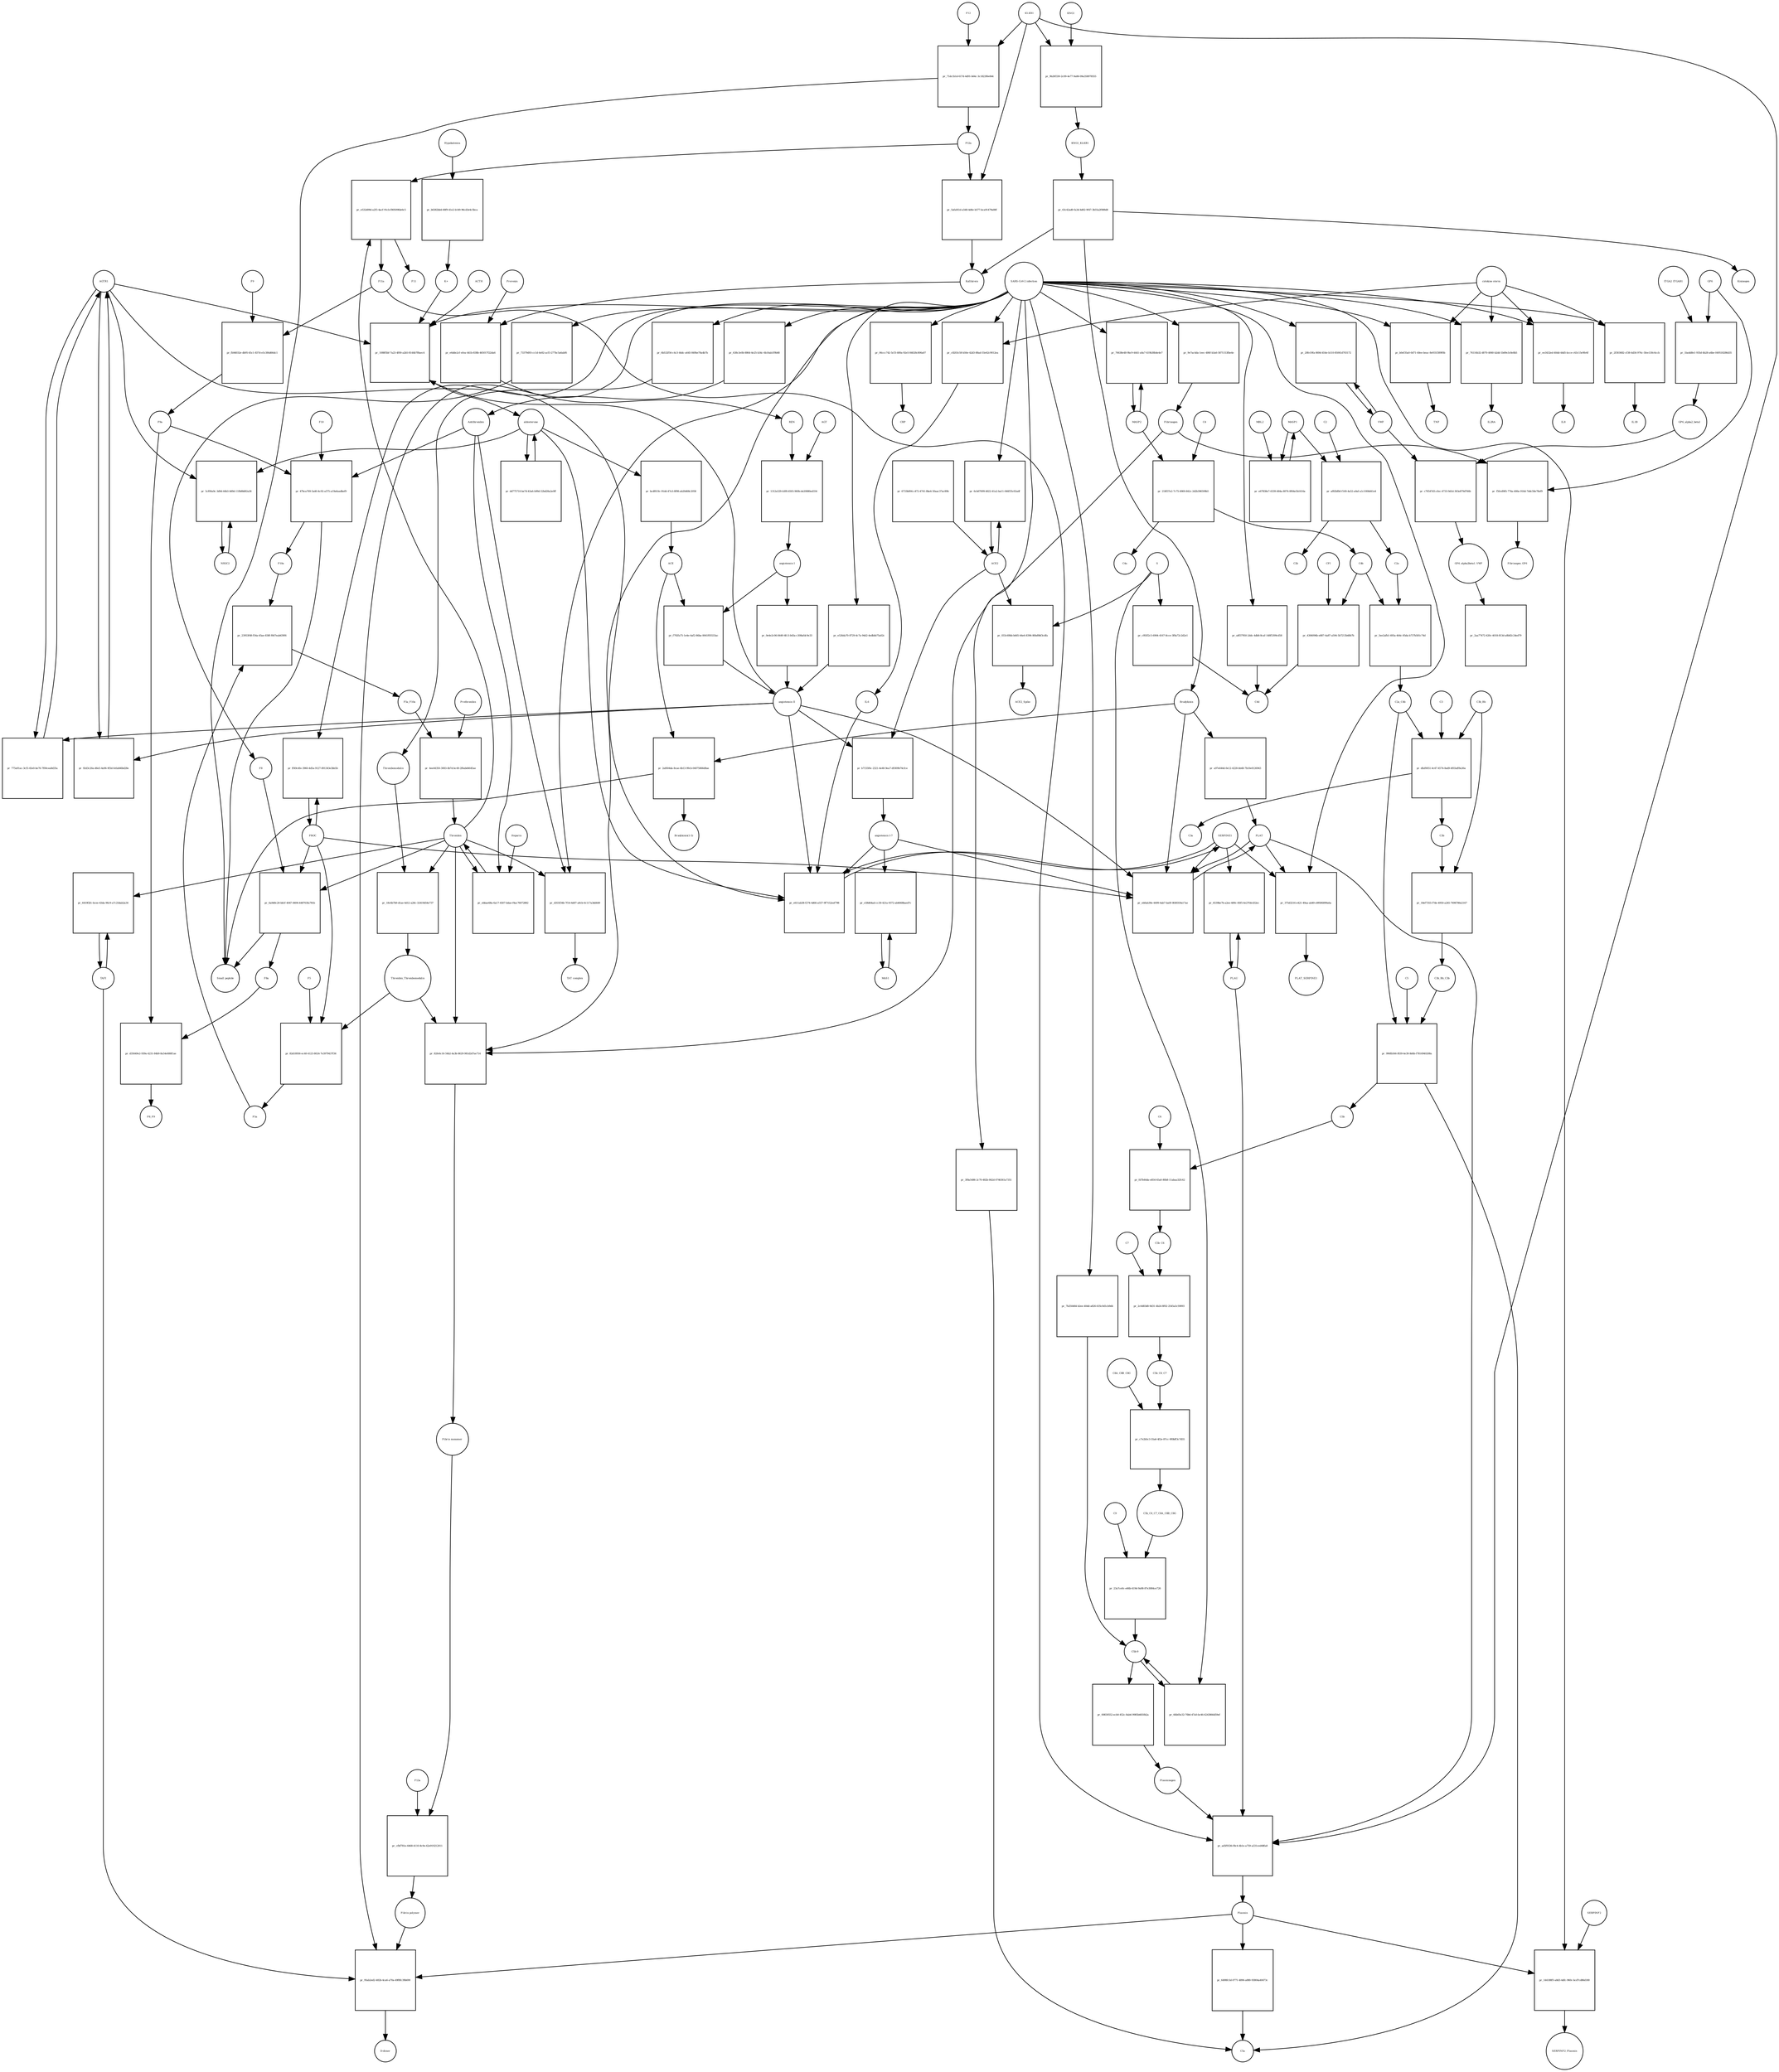 strict digraph  {
F8 [annotation="urn_miriam_hgnc_3546|urn_miriam_taxonomy_9606", bipartite=0, cls=macromolecule, fontsize=4, label=F8, shape=circle];
"pr_6a9d0c20-bb1f-4047-8494-448703fa781b" [annotation="", bipartite=1, cls=process, fontsize=4, label="pr_6a9d0c20-bb1f-4047-8494-448703fa781b", shape=square];
"Small peptide" [annotation=urn_miriam_mesh_D010446, bipartite=0, cls=macromolecule, fontsize=4, label="Small peptide", shape=circle];
F8a [annotation="urn_miriam_hgnc.symbol_F8|urn_miriam_mesh_D015944|urn_miriam_taxonomy_9606", bipartite=0, cls=macromolecule, fontsize=4, label=F8a, shape=circle];
Thrombin [annotation="urn_miriam_hgnc_3535|urn_miriam_taxonomy_9606", bipartite=0, cls=macromolecule, fontsize=4, label=Thrombin, shape=circle];
PROC [annotation="urn_miriam_hgnc_9451|urn_miriam_taxonomy_9606", bipartite=0, cls=macromolecule, fontsize=4, label=PROC, shape=circle];
AGTR1 [annotation=urn_miriam_hgnc_336, bipartite=0, cls=macromolecule, fontsize=4, label=AGTR1, shape=circle];
"pr_775a91ac-3cf3-45e0-be76-7f00cea8d35a" [annotation="", bipartite=1, cls=process, fontsize=4, label="pr_775a91ac-3cf3-45e0-be76-7f00cea8d35a", shape=square];
"angiotensin II" [annotation="urn_miriam_obo.chebi_CHEBI%3A2718|urn_miriam_taxonomy_9606", bipartite=0, cls="simple chemical", fontsize=4, label="angiotensin II", shape=circle];
NR3C2 [annotation="", bipartite=0, cls=macromolecule, fontsize=4, label=NR3C2, shape=circle];
"pr_5cf00a9c-3d9d-44b3-8d9d-11fb88d82a36" [annotation="", bipartite=1, cls=process, fontsize=4, label="pr_5cf00a9c-3d9d-44b3-8d9d-11fb88d82a36", shape=square];
aldosterone [annotation="urn_miriam_obo.chebi_CHEBI%3A27584", bipartite=0, cls="simple chemical", fontsize=4, label=aldosterone, shape=circle];
"pr_dd775710-be7d-43a6-b99d-52bd28a2e0ff" [annotation="", bipartite=1, cls=process, fontsize=4, label="pr_dd775710-be7d-43a6-b99d-52bd28a2e0ff", shape=square];
SERPINE1 [annotation="", bipartite=0, cls=macromolecule, fontsize=4, label=SERPINE1, shape=circle];
"pr_e611ab38-f274-4d66-a557-9f7152eef798" [annotation="", bipartite=1, cls=process, fontsize=4, label="pr_e611ab38-f274-4d66-a557-9f7152eef798", shape=square];
"angiotensin I-7" [annotation="urn_miriam_obo.chebi_CHEBI%3A55438|urn_miriam_taxonomy_9606", bipartite=0, cls="simple chemical", fontsize=4, label="angiotensin I-7", shape=circle];
IL6 [annotation="urn_miriam_hgnc_6018|urn_miriam_taxonomy_9606", bipartite=0, cls=macromolecule, fontsize=4, label=IL6, shape=circle];
"pr_1088f5bf-7a23-4f00-a2b5-8144b7f8aec4" [annotation="", bipartite=1, cls=process, fontsize=4, label="pr_1088f5bf-7a23-4f00-a2b5-8144b7f8aec4", shape=square];
"SARS-CoV-2 infection" [annotation="urn_miriam_taxonomy_2697049|urn_miriam_mesh_D012327", bipartite=0, cls=phenotype, fontsize=4, label="SARS-CoV-2 infection", shape=circle];
"K+" [annotation="urn_miriam_obo.chebi_CHEBI%3A29103", bipartite=0, cls="simple chemical", fontsize=4, label="K+", shape=circle];
ACTH [annotation=urn_miriam_hgnc_9201, bipartite=0, cls="simple chemical", fontsize=4, label=ACTH, shape=circle];
"pr_e526da70-8729-4c7a-94d2-4edbbb75a02c" [annotation="", bipartite=1, cls=process, fontsize=4, label="pr_e526da70-8729-4c7a-94d2-4edbbb75a02c", shape=square];
Bradykinin [annotation="urn_miriam_obo.chebi_CHEBI%3A3165|urn_miriam_taxonomy_9606", bipartite=0, cls=macromolecule, fontsize=4, label=Bradykinin, shape=circle];
"pr_2af604da-8cae-4b13-99cb-04075866d8ae" [annotation="", bipartite=1, cls=process, fontsize=4, label="pr_2af604da-8cae-4b13-99cb-04075866d8ae", shape=square];
"Bradykinin(1-5)" [annotation="urn_miriam_mesh_C079000|urn_miriam_taxonomy_9606", bipartite=0, cls=macromolecule, fontsize=4, label="Bradykinin(1-5)", shape=circle];
ACE [annotation="urn_miriam_hgnc_2707|urn_miriam_taxonomy_9606", bipartite=0, cls=macromolecule, fontsize=4, label=ACE, shape=circle];
"pr_a97e644d-0e12-4228-bb48-7b10e0126943" [annotation="", bipartite=1, cls=process, fontsize=4, label="pr_a97e644d-0e12-4228-bb48-7b10e0126943", shape=square];
PLAT [annotation="urn_miriam_hgnc_9051|urn_miriam_taxonomy_9606", bipartite=0, cls=macromolecule, fontsize=4, label=PLAT, shape=circle];
"pr_92d3c26a-d6e5-4a96-9f3d-fefab66bd28e" [annotation="", bipartite=1, cls=process, fontsize=4, label="pr_92d3c26a-d6e5-4a96-9f3d-fefab66bd28e", shape=square];
MAS1 [annotation="", bipartite=0, cls=macromolecule, fontsize=4, label=MAS1, shape=circle];
"pr_e58d64ad-cc30-421a-9372-ab4668baed7c" [annotation="", bipartite=1, cls=process, fontsize=4, label="pr_e58d64ad-cc30-421a-9372-ab4668baed7c", shape=square];
Fibrinogen [annotation="urn_miriam_pubmed_19296670|urn_miriam_obo.go_GO%3A0005577|urn_miriam_hgnc_3661|urn_miriam_hgnc_3662|urn_miriam_hgnc_3694|urn_miriam_taxonomy_9606", bipartite=0, cls=complex, fontsize=4, label=Fibrinogen, shape=circle];
"pr_f50cd985-774a-406e-916d-7ddc58e78ef9" [annotation="", bipartite=1, cls=process, fontsize=4, label="pr_f50cd985-774a-406e-916d-7ddc58e78ef9", shape=square];
GP6 [annotation="urn_miriam_hgnc_HGNC%3A14388|urn_miriam_taxonomy_9606", bipartite=0, cls=macromolecule, fontsize=4, label=GP6, shape=circle];
Fibrinogen_GP6 [annotation="urn_miriam_pubmed_19296670|urn_miriam_obo.go_GO%3A0005577|urn_miriam_hgnc_HGNC%3A14388|urn_miriam_taxonomy_9606", bipartite=0, cls=complex, fontsize=4, label=Fibrinogen_GP6, shape=circle];
GP6_alpha2_beta1 [annotation="urn_miriam_pubmed_25051961|urn_miriam_taxonomy_10090|urn_miriam_hgnc_14338|urn_miriam_hgnc_6137|urn_miriam_hgnc_6153", bipartite=0, cls=complex, fontsize=4, label=GP6_alpha2_beta1, shape=circle];
"pr_c76547d3-cfec-4733-9d1d-363e879d766b" [annotation="", bipartite=1, cls=process, fontsize=4, label="pr_c76547d3-cfec-4733-9d1d-363e879d766b", shape=square];
VWF [annotation="urn_miriam_hgnc_12726|urn_miriam_taxonomy_9606", bipartite=0, cls=macromolecule, fontsize=4, label=VWF, shape=circle];
GP6_alpha2beta1_VWF [annotation="urn_miriam_pubmed_25051961|urn_miriam_taxonomy_10090|urn_miriam_hgnc_14338|urn_miriam_hgnc_6137|urn_miriam_hgnc_6153|urn_miriam_hgnc_12726", bipartite=0, cls=complex, fontsize=4, label=GP6_alpha2beta1_VWF, shape=circle];
"pr_1ba4d8e1-935d-4b28-a6be-049518286d35" [annotation="", bipartite=1, cls=process, fontsize=4, label="pr_1ba4d8e1-935d-4b28-a6be-049518286d35", shape=square];
ITGA2_ITGAB1 [annotation="urn_miriam_intact_EBI-16428357|urn_miriam_hgnc_6137|urn_miriam_hgnc_6153|urn_miriam_taxonomy_9606", bipartite=0, cls=complex, fontsize=4, label=ITGA2_ITGAB1, shape=circle];
"pr_2aa77472-420c-4018-813d-a8b82c24ed79" [annotation="", bipartite=1, cls="omitted process", fontsize=4, label="pr_2aa77472-420c-4018-813d-a8b82c24ed79", shape=square];
"Fibrin polymer" [annotation="urn_miriam_mesh_C465961|urn_miriam_taxonomy_9606", bipartite=0, cls=macromolecule, fontsize=4, label="Fibrin polymer", shape=circle];
"pr_95ab2ed2-482b-4ca6-a70a-49f8fc39b690" [annotation="", bipartite=1, cls=process, fontsize=4, label="pr_95ab2ed2-482b-4ca6-a70a-49f8fc39b690", shape=square];
"D-dimer" [annotation="urn_miriam_pubmed_19008457|urn_miriam_mesh_C036309|urn_miriam_taxonomy_9606", bipartite=0, cls=macromolecule, fontsize=4, label="D-dimer", shape=circle];
Plasmin [annotation="urn_miriam_hgnc.symbol_PLG|urn_miriam_mesh_D005341|urn_miriam_brenda_3.4.21.7|urn_miriam_taxonomy_9606", bipartite=0, cls=macromolecule, fontsize=4, label=Plasmin, shape=circle];
TAFI [annotation="urn_miriam_hgnc_1546|urn_miriam_taxonomy_9606", bipartite=0, cls=macromolecule, fontsize=4, label=TAFI, shape=circle];
"Fibrin monomer" [annotation="urn_miriam_mesh_C011468|urn_miriam_taxonomy_9606", bipartite=0, cls=macromolecule, fontsize=4, label="Fibrin monomer", shape=circle];
"pr_cfbf781e-6468-4110-8c9e-62e919212011" [annotation="", bipartite=1, cls=process, fontsize=4, label="pr_cfbf781e-6468-4110-8c9e-62e919212011", shape=square];
F13a [annotation="urn_miriam_hgnc.symbol_F13|urn_miriam_mesh_D026122|urn_miriam_brenda_2.3.2.13|urn_miriam_taxonomy_9606", bipartite=0, cls=macromolecule, fontsize=4, label=F13a, shape=circle];
"pr_b0ef35a0-0d71-40ee-beac-8e931f389f0b" [annotation="", bipartite=1, cls=process, fontsize=4, label="pr_b0ef35a0-0d71-40ee-beac-8e931f389f0b", shape=square];
TNF [annotation="urn_miriam_hgnc_11892|urn_miriam_taxonomy_9606", bipartite=0, cls=macromolecule, fontsize=4, label=TNF, shape=circle];
"cytokine storm" [annotation="urn_miriam_pubmed_2504360|urn_miriam_taxonomy_9606", bipartite=0, cls=phenotype, fontsize=4, label="cytokine storm", shape=circle];
"pr_6498fc5d-0771-4896-a880-93804a40473c" [annotation="", bipartite=1, cls=process, fontsize=4, label="pr_6498fc5d-0771-4896-a880-93804a40473c", shape=square];
C5a [annotation="urn_miriam_hgnc.symbol_C5|urn_miriam_mesh_D015936|urn_miriam_taxonomy_9606", bipartite=0, cls=macromolecule, fontsize=4, label=C5a, shape=circle];
"pr_00830552-ecb0-452c-8ab6-9985b6650b2a" [annotation="", bipartite=1, cls=process, fontsize=4, label="pr_00830552-ecb0-452c-8ab6-9985b6650b2a", shape=square];
Plasminogen [annotation="urn_miriam_hgnc_9071|urn_miriam_taxonomy_9606", bipartite=0, cls=macromolecule, fontsize=4, label=Plasminogen, shape=circle];
"C5b-9" [annotation="urn_miriam_obo.go_GO%3A0005579|urn_miriam_mesh_D015938|urn_miriam_mesh_D050776|urn_miriam_hgnc_1339|urn_miriam_hgnc_1346|urn_miriam_hgnc_1352|urn_miriam_hgnc_1353|urn_miriam_hgnc_1354|urn_miriam_hgnc_1358|urn_miriam_taxonomy_9606", bipartite=0, cls=complex, fontsize=4, label="C5b-9", shape=circle];
C2 [annotation="urn_miriam_hgnc_1248|urn_miriam_taxonomy_9606", bipartite=0, cls=macromolecule, fontsize=4, label=C2, shape=circle];
"pr_af82bfb0-f149-4a52-a0af-a1c1006d41e4" [annotation="", bipartite=1, cls=process, fontsize=4, label="pr_af82bfb0-f149-4a52-a0af-a1c1006d41e4", shape=square];
C2a [annotation="urn_miriam_hgnc.symbol_C2|urn_miriam_mesh_D050678|urn_miriam_taxonomy_9606", bipartite=0, cls=macromolecule, fontsize=4, label=C2a, shape=circle];
C2b [annotation="urn_miriam_hgnc.symbol_C2|urn_miriam_mesh_D050679|urn_miriam_taxonomy_9606", bipartite=0, cls=macromolecule, fontsize=4, label=C2b, shape=circle];
MASP1 [annotation="urn_miriam_hgnc_6901|urn_miriam_taxonomy_9606", bipartite=0, cls=macromolecule, fontsize=4, label=MASP1, shape=circle];
"pr_76116b32-d070-4060-b2dd-1b69e3c8e8b5" [annotation="", bipartite=1, cls=process, fontsize=4, label="pr_76116b32-d070-4060-b2dd-1b69e3c8e8b5", shape=square];
IL2RA [annotation="urn_miriam_hgnc_6008|urn_miriam_taxonomy_9606", bipartite=0, cls=macromolecule, fontsize=4, label=IL2RA, shape=circle];
"pr_ee3432ed-40dd-44d5-bcce-c63c15e9fe6f" [annotation="", bipartite=1, cls=process, fontsize=4, label="pr_ee3432ed-40dd-44d5-bcce-c63c15e9fe6f", shape=square];
IL8 [annotation="urn_miriam_hgnc_6025|urn_miriam_taxonomy_9606", bipartite=0, cls=macromolecule, fontsize=4, label=IL8, shape=circle];
"pr_3f8a5486-2c70-482b-842d-0746361a7351" [annotation="", bipartite=1, cls=process, fontsize=4, label="pr_3f8a5486-2c70-482b-842d-0746361a7351", shape=square];
"pr_c8203c58-b56e-42d3-88ad-55e62c9012ea" [annotation="", bipartite=1, cls=process, fontsize=4, label="pr_c8203c58-b56e-42d3-88ad-55e62c9012ea", shape=square];
"pr_2f303682-cf38-4d34-976c-5fee130c6ccb" [annotation="", bipartite=1, cls=process, fontsize=4, label="pr_2f303682-cf38-4d34-976c-5fee130c6ccb", shape=square];
IL1B [annotation="urn_miriam_hgnc_5992|urn_miriam_taxonomy_9606", bipartite=0, cls=macromolecule, fontsize=4, label=IL1B, shape=circle];
Prorenin [annotation="urn_miriam_hgnc_9958|urn_miriam_taxonomy_9606", bipartite=0, cls=macromolecule, fontsize=4, label=Prorenin, shape=circle];
"pr_e6dde2cf-efea-441b-838b-465017f22da6" [annotation="", bipartite=1, cls=process, fontsize=4, label="pr_e6dde2cf-efea-441b-838b-465017f22da6", shape=square];
REN [annotation="urn_miriam_hgnc.symbol_REN|urn_miriam_taxonomy_9606", bipartite=0, cls=macromolecule, fontsize=4, label=REN, shape=circle];
Kallikrein [annotation="urn_miriam_hgnc.symbol_KLKB1|urn_miriam_mesh_D020842|urn_miriam_brenda_3.4.21.34|urn_miriam_taxonomy_9606", bipartite=0, cls=macromolecule, fontsize=4, label=Kallikrein, shape=circle];
KLKB1 [annotation="urn_miriam_hgnc_6371|urn_miriam_taxonomy_9606", bipartite=0, cls=macromolecule, fontsize=4, label=KLKB1, shape=circle];
"pr_5afaf41d-a548-4d6e-b577-bca91479a88f" [annotation="", bipartite=1, cls=process, fontsize=4, label="pr_5afaf41d-a548-4d6e-b577-bca91479a88f", shape=square];
F12a [annotation="urn_miriam_hgnc.symbol_F12|urn_miriam_mesh_D015956|urn_miriam_brenda_3.4.21.38|urn_miriam_taxonomy_9606", bipartite=0, cls=macromolecule, fontsize=4, label=F12a, shape=circle];
"pr_6b532f56-c4c3-44dc-a645-849be78a4b7b" [annotation="", bipartite=1, cls=process, fontsize=4, label="pr_6b532f56-c4c3-44dc-a645-849be78a4b7b", shape=square];
Thrombomodulin [annotation="urn_miriam_hgnc_11784|urn_miriam_taxonomy_9606", bipartite=0, cls=macromolecule, fontsize=4, label=Thrombomodulin, shape=circle];
"pr_144188f5-a8d3-4dfc-960c-bcd7cd86d180" [annotation="", bipartite=1, cls=process, fontsize=4, label="pr_144188f5-a8d3-4dfc-960c-bcd7cd86d180", shape=square];
SERPINF2 [annotation="urn_miriam_hgnc_9075|urn_miriam_taxonomy_9606", bipartite=0, cls=macromolecule, fontsize=4, label=SERPINF2, shape=circle];
SERPINF2_Plasmin [annotation="urn_miriam_pubmed_2437112|urn_miriam_biogrid_314240|urn_miriam_hgnc_9075|urn_miriam_mesh_D005341|urn_miriam_taxonomy_9606", bipartite=0, cls=complex, fontsize=4, label=SERPINF2_Plasmin, shape=circle];
"pr_a8f37950-2ddc-4db8-8caf-148f5399cd58" [annotation="", bipartite=1, cls=process, fontsize=4, label="pr_a8f37950-2ddc-4db8-8caf-148f5399cd58", shape=square];
C4d [annotation="urn_miriam_hgnc.symbol_C4b|urn_miriam_mesh_C032261|urn_miriam_taxonomy_9606", bipartite=0, cls=macromolecule, fontsize=4, label=C4d, shape=circle];
"pr_7b250d64-b2ee-40dd-a826-635c0d1cb9d4" [annotation="", bipartite=1, cls=process, fontsize=4, label="pr_7b250d64-b2ee-40dd-a826-635c0d1cb9d4", shape=square];
"pr_ff49c4fe-3960-4d5a-9127-891343e3bb5b" [annotation="", bipartite=1, cls=process, fontsize=4, label="pr_ff49c4fe-3960-4d5a-9127-891343e3bb5b", shape=square];
"pr_20fe19fa-869d-454e-b110-85061d703172" [annotation="", bipartite=1, cls=process, fontsize=4, label="pr_20fe19fa-869d-454e-b110-85061d703172", shape=square];
"pr_06ccc742-5cf3-400a-92e5-84028c806a07" [annotation="", bipartite=1, cls=process, fontsize=4, label="pr_06ccc742-5cf3-400a-92e5-84028c806a07", shape=square];
CRP [annotation="urn_miriam_hgnc_2367|urn_miriam_taxonomy_9606", bipartite=0, cls=macromolecule, fontsize=4, label=CRP, shape=circle];
"pr_66b05e32-70b6-47a0-bc46-6243866d59ef" [annotation="", bipartite=1, cls=process, fontsize=4, label="pr_66b05e32-70b6-47a0-bc46-6243866d59ef", shape=square];
S [annotation="urn_miriam_uniprot_P0DTC2|urn_miriam_uniprot_P59594|urn_miriam_taxonomy_2697049", bipartite=0, cls=macromolecule, fontsize=4, label=S, shape=circle];
"pr_cf65f2c5-6904-4167-8cce-3f8a72c2d2e1" [annotation="", bipartite=1, cls=process, fontsize=4, label="pr_cf65f2c5-6904-4167-8cce-3f8a72c2d2e1", shape=square];
"pr_b7155f6c-2321-4e40-9ea7-d9309b74cfce" [annotation="", bipartite=1, cls=process, fontsize=4, label="pr_b7155f6c-2321-4e40-9ea7-d9309b74cfce", shape=square];
ACE2 [annotation="urn_miriam_hgnc_13557|urn_miriam_taxonomy_9606", bipartite=0, cls=macromolecule, fontsize=4, label=ACE2, shape=circle];
"pr_6733b894-c472-4741-8be4-50aac37ac89b" [annotation="", bipartite=1, cls=process, fontsize=4, label="pr_6733b894-c472-4741-8be4-50aac37ac89b", shape=square];
"pr_033c69bb-b665-44e6-8396-80bd9bf3cdfa" [annotation="", bipartite=1, cls=process, fontsize=4, label="pr_033c69bb-b665-44e6-8396-80bd9bf3cdfa", shape=square];
ACE2_Spike [annotation="urn_miriam_pdb_6CS2|urn_miriam_hgnc_13557|urn_miriam_uniprot_P0DTC2|urn_miriam_taxonomy_9606|urn_miriam_taxonomy_2697049", bipartite=0, cls=complex, fontsize=4, label=ACE2_Spike, shape=circle];
"pr_6cb67699-4622-41a2-ba11-046f35c02adf" [annotation="", bipartite=1, cls=process, fontsize=4, label="pr_6cb67699-4622-41a2-ba11-046f35c02adf", shape=square];
"pr_638c3e0b-8864-4e25-b34c-6b16ab1f9b68" [annotation="", bipartite=1, cls=process, fontsize=4, label="pr_638c3e0b-8864-4e25-b34c-6b16ab1f9b68", shape=square];
Antithrombin [annotation="urn_miriam_hgnc_775|urn_miriam_taxonomy_9606", bipartite=0, cls=macromolecule, fontsize=4, label=Antithrombin, shape=circle];
"pr_73379d93-cc1d-4e82-acf3-277bc5a6abf6" [annotation="", bipartite=1, cls=process, fontsize=4, label="pr_73379d93-cc1d-4e82-acf3-277bc5a6abf6", shape=square];
C4b [annotation="urn_miriam_hgnc_1324|urn_miriam_taxonomy_9606", bipartite=0, cls=macromolecule, fontsize=4, label=C4b, shape=circle];
"pr_4306096b-e887-4a87-a594-5b7213b48b7b" [annotation="", bipartite=1, cls=process, fontsize=4, label="pr_4306096b-e887-4a87-a594-5b7213b48b7b", shape=square];
CFI [annotation="urn_miriam_hgnc_2771|urn_miriam_taxonomy_9606", bipartite=0, cls=macromolecule, fontsize=4, label=CFI, shape=circle];
C3b [annotation="urn_miriam_hgnc.symbol_C3|urn_miriam_mesh_D003179|urn_miriam_taxonomy_9606", bipartite=0, cls=macromolecule, fontsize=4, label=C3b, shape=circle];
"pr_18ef7355-f7de-4950-a245-7696786e2167" [annotation="", bipartite=1, cls=process, fontsize=4, label="pr_18ef7355-f7de-4950-a245-7696786e2167", shape=square];
C3b_Bb [annotation="urn_miriam_pubmed_12440962|urn_miriam_brenda_3.4.21.47|urn_miriam_mesh_D051561|urn_miriam_mesh_D003179|urn_miriam_hgnc_1037|urn_miriam_taxonomy_9606", bipartite=0, cls=complex, fontsize=4, label=C3b_Bb, shape=circle];
C3b_Bb_C3b [annotation="urn_miriam_pubmed_12440962|urn_miriam_brenda_34.4.21.47|urn_miriam_mesh_D051566|urn_miriam_mesh_D003179|urn_miriam_hgnc_1037|urn_miriam_taxonomy_9606", bipartite=0, cls=complex, fontsize=4, label=C3b_Bb_C3b, shape=circle];
"pr_5ee2afb1-493a-464c-85da-b737b581c74d" [annotation="", bipartite=1, cls=process, fontsize=4, label="pr_5ee2afb1-493a-464c-85da-b737b581c74d", shape=square];
C2a_C4b [annotation="urn_miriam_mesh_D051574|urn_miriam_brenda_3.4.21.43|urn_miriam_mesh_D050678|urn_miriam_hgnc_1324|urn_miriam_taxonomy_9606", bipartite=0, cls=complex, fontsize=4, label=C2a_C4b, shape=circle];
C4 [annotation="urn_miriam_mesh_D00318|urn_miriam_taxonomy_9606", bipartite=0, cls=macromolecule, fontsize=4, label=C4, shape=circle];
"pr_218f37e2-7c75-4969-842c-2d2b396599b5" [annotation="", bipartite=1, cls=process, fontsize=4, label="pr_218f37e2-7c75-4969-842c-2d2b396599b5", shape=square];
C4a [annotation="urn_miriam_hgnc_1323|urn_miriam_taxonomy_9606", bipartite=0, cls=macromolecule, fontsize=4, label=C4a, shape=circle];
MASP2 [annotation="urn_miriam_hgnc_6902|urn_miriam_taxonomy_9606", bipartite=0, cls=macromolecule, fontsize=4, label=MASP2, shape=circle];
"pr_e67838e7-6339-484a-8074-8f64e5b1616a" [annotation="", bipartite=1, cls=process, fontsize=4, label="pr_e67838e7-6339-484a-8074-8f64e5b1616a", shape=square];
MBL2 [annotation="urn_miriam_hgnc_6902|urn_miriam_taxonomy_9606", bipartite=0, cls=macromolecule, fontsize=4, label=MBL2, shape=circle];
"pr_76638e48-9bc9-4441-a0a7-419b38b4e4e7" [annotation="", bipartite=1, cls=process, fontsize=4, label="pr_76638e48-9bc9-4441-a0a7-419b38b4e4e7", shape=square];
PLAU [annotation="urn_miriam_hgnc_9052|urn_miriam_taxonomy_9606", bipartite=0, cls=macromolecule, fontsize=4, label=PLAU, shape=circle];
"pr_6539be7b-a2ee-489c-85f5-6e27fdcd32ec" [annotation="", bipartite=1, cls=process, fontsize=4, label="pr_6539be7b-a2ee-489c-85f5-6e27fdcd32ec", shape=square];
C5b_C6_C7_C8A_C8B_C8G [annotation="urn_miriam_pubmed_28630159|urn_miriam_mesh_C042295|urn_miriam_mesh_D050776|urn_miriam_hgnc_1339|urn_miriam_hgnc_1352|urn_miriam_hgnc_1353|urn_miriam_hgnc_1354|urn_miriam_taxonomy_9606", bipartite=0, cls=complex, fontsize=4, label=C5b_C6_C7_C8A_C8B_C8G, shape=circle];
"pr_23a7ce0c-e66b-419d-9a98-87e3084ce726" [annotation="", bipartite=1, cls=process, fontsize=4, label="pr_23a7ce0c-e66b-419d-9a98-87e3084ce726", shape=square];
C9 [annotation="urn_miriam_hgnc_1358|urn_miriam_taxonomy_9606", bipartite=0, cls=macromolecule, fontsize=4, label=C9, shape=circle];
C5b_C6_C7 [annotation="urn_miriam_pubmed_28630159|urn_miriam_mesh_C037453|urn_miriam_mesh_D050776|urn_miriam_hgnc_1339|urn_miriam_hgnc_1346|urn_miriam_taxonomy_9606", bipartite=0, cls=complex, fontsize=4, label=C5b_C6_C7, shape=circle];
"pr_c7e2b5c3-55a6-4f2e-87cc-9f0bff3c7d55" [annotation="", bipartite=1, cls=process, fontsize=4, label="pr_c7e2b5c3-55a6-4f2e-87cc-9f0bff3c7d55", shape=square];
C8A_C8B_C8G [annotation="urn_miriam_mesh_D003185|urn_miriam_hgnc_1353|urn_miriam_hgnc_1352|urn_miriam_hgnc_1354|urn_miriam_taxonomy_9606", bipartite=0, cls=complex, fontsize=4, label=C8A_C8B_C8G, shape=circle];
C5b_C6 [annotation="urn_miriam_mesh_C050974|urn_miriam_mesh_D050776|urn_miriam_hgnc_1339|urn_miriam_taxonomy_9606", bipartite=0, cls=complex, fontsize=4, label=C5b_C6, shape=circle];
"pr_2c0d83d8-9d31-4b24-8f02-2545a3c59093" [annotation="", bipartite=1, cls=process, fontsize=4, label="pr_2c0d83d8-9d31-4b24-8f02-2545a3c59093", shape=square];
C7 [annotation="urn_miriam_hgnc_HGNC%3A1346|urn_miriam_taxonomy_9606", bipartite=0, cls=macromolecule, fontsize=4, label=C7, shape=circle];
C5b [annotation="urn_miriam_hgnc.symbol_C5|urn_miriam_mesh_D050776|urn_miriam_taxonomy_9606", bipartite=0, cls=macromolecule, fontsize=4, label=C5b, shape=circle];
"pr_fd7b44da-e854-45a0-80b8-11abaa32fc62" [annotation="", bipartite=1, cls=process, fontsize=4, label="pr_fd7b44da-e854-45a0-80b8-11abaa32fc62", shape=square];
C6 [annotation="urn_miriam_hgnc_1339|urn_miriam_taxonomy_9606", bipartite=0, cls=macromolecule, fontsize=4, label=C6, shape=circle];
C5 [annotation="urn_miriam_hgnc_1331|urn_miriam_taxonomy_9606", bipartite=0, cls=macromolecule, fontsize=4, label=C5, shape=circle];
"pr_996fb566-f839-4e39-8d4b-f7816940208a" [annotation="", bipartite=1, cls=process, fontsize=4, label="pr_996fb566-f839-4e39-8d4b-f7816940208a", shape=square];
C3 [annotation="urn_miriam_hgnc_1318|urn_miriam_taxonomy_9606", bipartite=0, cls=macromolecule, fontsize=4, label=C3, shape=circle];
"pr_dfaf0051-4c47-4574-8ad9-4f03aff8a36a" [annotation="", bipartite=1, cls=process, fontsize=4, label="pr_dfaf0051-4c47-4574-8ad9-4f03aff8a36a", shape=square];
C3a [annotation="urn_miriam_hgnc.symbol_C3|urn_miriam_mesh_D015926|urn_miriam_taxonomy_9606", bipartite=0, cls=macromolecule, fontsize=4, label=C3a, shape=circle];
"pr_18c6b7b9-d1ae-4d12-a28c-32419d54e737" [annotation="", bipartite=1, cls=process, fontsize=4, label="pr_18c6b7b9-d1ae-4d12-a28c-32419d54e737", shape=square];
Thrombin_Thrombomodulin [annotation="urn_miriam_pubmed_6282863|urn_miriam_taxonomy_9986|urn_miriam_biogrid_283352|urn_miriam_mesh_D013917|urn_miriam_hgnc_11784", bipartite=0, cls=complex, fontsize=4, label=Thrombin_Thrombomodulin, shape=circle];
"pr_82fe6c16-54b2-4a3b-8629-981d2d7ae714" [annotation="", bipartite=1, cls=process, fontsize=4, label="pr_82fe6c16-54b2-4a3b-8629-981d2d7ae714", shape=square];
KNG1_KLKB1 [annotation="urn_miriam_pubmed_17598838|urn_miriam_intact_EBI-10087151|urn_miriam_hgnc_6371|urn_miriam_hgnc_6383|urn_miriam_taxonomy_9606", bipartite=0, cls=complex, fontsize=4, label=KNG1_KLKB1, shape=circle];
"pr_63c42ad0-fa3d-4d02-9f47-3b55a2f088d8" [annotation="", bipartite=1, cls=process, fontsize=4, label="pr_63c42ad0-fa3d-4d02-9f47-3b55a2f088d8", shape=square];
Kininogen [annotation="urn_miriam_hgnc.symbol_KNG1|urn_miriam_mesh_D019679|urn_miriam_taxonomy_9606", bipartite=0, cls=macromolecule, fontsize=4, label=Kininogen, shape=circle];
"pr_9e7ac4da-1eec-486f-b3a6-5871153fbe4e" [annotation="", bipartite=1, cls=process, fontsize=4, label="pr_9e7ac4da-1eec-486f-b3a6-5871153fbe4e", shape=square];
"angiotensin I" [annotation="urn_miriam_obo.chebi_CHEBI%3A2718|urn_miriam_taxonomy_9606", bipartite=0, cls="simple chemical", fontsize=4, label="angiotensin I", shape=circle];
"pr_0e4e2c06-8449-4fc3-b43a-c308afdc9e33" [annotation="", bipartite=1, cls=process, fontsize=4, label="pr_0e4e2c06-8449-4fc3-b43a-c308afdc9e33", shape=square];
"pr_375d3216-e421-49aa-ab49-e9f606899a6a" [annotation="", bipartite=1, cls=process, fontsize=4, label="pr_375d3216-e421-49aa-ab49-e9f606899a6a", shape=square];
PLAT_SERPINE1 [annotation="urn_miriam_pubmed_22449964|urn_miriam_intact_EBI-7800882|urn_miriam_hgnc_9051|urn_miriam_hgnc_8593|urn_miriam_taxonomy_9606", bipartite=0, cls=complex, fontsize=4, label=PLAT_SERPINE1, shape=circle];
"pr_6419f2fc-bcee-43da-96c9-a7c25dab2a34" [annotation="", bipartite=1, cls=process, fontsize=4, label="pr_6419f2fc-bcee-43da-96c9-a7c25dab2a34", shape=square];
"pr_eb0ab39e-4499-4ab7-ba0f-0fd9359a17ae" [annotation="", bipartite=1, cls=process, fontsize=4, label="pr_eb0ab39e-4499-4ab7-ba0f-0fd9359a17ae", shape=square];
"pr_d355f34b-7f14-4d07-a9cb-0c117a3dd449" [annotation="", bipartite=1, cls=process, fontsize=4, label="pr_d355f34b-7f14-4d07-a9cb-0c117a3dd449", shape=square];
"TAT complex" [annotation="urn_miriam_pubmed_22930518|urn_miriam_mesh_C046193|urn_miriam_mesh_D013917|urn_miriam_hgnc_775|urn_miriam_taxonomy_9606", bipartite=0, cls=complex, fontsize=4, label="TAT complex", shape=circle];
"pr_ad5f9336-f8c4-4b1e-a759-a331ced48fa8" [annotation="", bipartite=1, cls=process, fontsize=4, label="pr_ad5f9336-f8c4-4b1e-a759-a331ced48fa8", shape=square];
F11a [annotation="urn_miriam_hgnc.symbol_F11|urn_miriam_mesh_D015945|urn_miriam_brenda_3.4.21.27|urn_miriam_taxonomy_9606", bipartite=0, cls=macromolecule, fontsize=4, label=F11a, shape=circle];
"pr_ebbae68a-6a17-4507-bdae-f4ac76072882" [annotation="", bipartite=1, cls=process, fontsize=4, label="pr_ebbae68a-6a17-4507-bdae-f4ac76072882", shape=square];
Heparin [annotation="urn_miriam_pubmed_708377|urn_miriam_obo.chebi_CHEBI%3A28304|urn_miriam_taxonomy_9606", bipartite=0, cls="simple chemical", fontsize=4, label=Heparin, shape=circle];
Prothrombin [annotation="urn_miriam_hgnc_3535|urn_miriam_taxonomy_9606", bipartite=0, cls=macromolecule, fontsize=4, label=Prothrombin, shape=circle];
"pr_4ee44350-3083-4b7d-bc49-2f6abd4645ae" [annotation="", bipartite=1, cls=process, fontsize=4, label="pr_4ee44350-3083-4b7d-bc49-2f6abd4645ae", shape=square];
F5a_F10a [annotation="urn_miriam_pubmed_2303476|urn_miriam_mesh_C022475|urn_miriam_mesh_D15943|urn_miriam_mesh_D015951|urn_miriam_taxonomy_9606", bipartite=0, cls=complex, fontsize=4, label=F5a_F10a, shape=circle];
F10a [annotation="urn_miriam_hgnc.symbol_F10|urn_miriam_mesh_D015951|urn_miriam_brenda_3.4.21.6|urn_miriam_taxonomy_9606", bipartite=0, cls=macromolecule, fontsize=4, label=F10a, shape=circle];
"pr_23953f48-f54a-45ae-838f-f667eab639f4" [annotation="", bipartite=1, cls=process, fontsize=4, label="pr_23953f48-f54a-45ae-838f-f667eab639f4", shape=square];
F5a [annotation="urn_miriam_hgnc.symbol_F5|urn_miriam_mesh_D015943|urn_miriam_taxonomy_9606", bipartite=0, cls=macromolecule, fontsize=4, label=F5a, shape=circle];
F5 [annotation="urn_miriam_hgnc_3541|urn_miriam_taxonomy_9606", bipartite=0, cls=macromolecule, fontsize=4, label=F5, shape=circle];
"pr_82d18936-ec40-4123-8024-7e3979437f36" [annotation="", bipartite=1, cls=process, fontsize=4, label="pr_82d18936-ec40-4123-8024-7e3979437f36", shape=square];
F9a [annotation="urn_miriam_hgnc.symbol_F9|urn_miriam_mesh_D015949|urn_miriam_taxonomy_9606", bipartite=0, cls=macromolecule, fontsize=4, label=F9a, shape=circle];
"pr_d35649e2-939a-4231-84b9-8a54e688f1ae" [annotation="", bipartite=1, cls=process, fontsize=4, label="pr_d35649e2-939a-4231-84b9-8a54e688f1ae", shape=square];
F8_F9 [annotation="urn_miriam_pubmed_22471307|urn_miriam_hgnc_3546|urn_miriam_hgnc_35531|urn_miriam_intact_EBI-11621595|urn_miriam_taxonomy_9606", bipartite=0, cls=complex, fontsize=4, label=F8_F9, shape=circle];
F9 [annotation="urn_miriam_hgnc_35531|urn_miriam_taxonomy_9606", bipartite=0, cls=macromolecule, fontsize=4, label=F9, shape=circle];
"pr_fb9d032e-db95-45c1-837d-e5c384d66dc1" [annotation="", bipartite=1, cls=process, fontsize=4, label="pr_fb9d032e-db95-45c1-837d-e5c384d66dc1", shape=square];
"pr_9b20f330-2c09-4e77-9a86-09a358978555" [annotation="", bipartite=1, cls=process, fontsize=4, label="pr_9b20f330-2c09-4e77-9a86-09a358978555", shape=square];
KNG1 [annotation="urn_miriam_hgnc.symbol_6383|urn_miriam_taxonomy_9606", bipartite=0, cls=macromolecule, fontsize=4, label=KNG1, shape=circle];
"pr_e532d09d-a2f3-4acf-91cb-f80509fde6c5" [annotation="", bipartite=1, cls=process, fontsize=4, label="pr_e532d09d-a2f3-4acf-91cb-f80509fde6c5", shape=square];
F11 [annotation="urn_miriam_hgnc_3529|urn_miriam_taxonomy_9606", bipartite=0, cls=macromolecule, fontsize=4, label=F11, shape=circle];
F12 [annotation="urn_miriam_hgnc_3530|urn_miriam_taxonomy_9606", bipartite=0, cls=macromolecule, fontsize=4, label=F12, shape=circle];
"pr_71dc1b1d-617d-4d91-b64c-3c1823f6e844" [annotation="", bipartite=1, cls=process, fontsize=4, label="pr_71dc1b1d-617d-4d91-b64c-3c1823f6e844", shape=square];
"pr_f792fa75-1e4e-4af2-86ba-0041f05533ac" [annotation="", bipartite=1, cls=process, fontsize=4, label="pr_f792fa75-1e4e-4af2-86ba-0041f05533ac", shape=square];
F10 [annotation="urn_miriam_hgnc_3528|urn_miriam_taxonomy_9606", bipartite=0, cls=macromolecule, fontsize=4, label=F10, shape=circle];
"pr_47bca769-5a40-4c92-a575-a19a6aadbef9" [annotation="", bipartite=1, cls=process, fontsize=4, label="pr_47bca769-5a40-4c92-a575-a19a6aadbef9", shape=square];
AGT [annotation="urn_miriam_hgnc_333|urn_miriam_taxonomy_9606", bipartite=0, cls=macromolecule, fontsize=4, label=AGT, shape=circle];
"pr_1312a529-b3f8-4503-960b-de20880ed334" [annotation="", bipartite=1, cls=process, fontsize=4, label="pr_1312a529-b3f8-4503-960b-de20880ed334", shape=square];
"pr_bcdf619c-91dd-47e3-8f98-ab20d68c2058" [annotation="", bipartite=1, cls=process, fontsize=4, label="pr_bcdf619c-91dd-47e3-8f98-ab20d68c2058", shape=square];
"pr_b6382bb4-68f9-41e2-b149-96cd3e4c5bca" [annotation="", bipartite=1, cls=process, fontsize=4, label="pr_b6382bb4-68f9-41e2-b149-96cd3e4c5bca", shape=square];
Hypokalemia [annotation="urn_miriam_mesh_D007008|urn_miriam_taxonomy_9606", bipartite=0, cls=phenotype, fontsize=4, label=Hypokalemia, shape=circle];
F8 -> "pr_6a9d0c20-bb1f-4047-8494-448703fa781b"  [annotation="", interaction_type=consumption];
"pr_6a9d0c20-bb1f-4047-8494-448703fa781b" -> "Small peptide"  [annotation="", interaction_type=production];
"pr_6a9d0c20-bb1f-4047-8494-448703fa781b" -> F8a  [annotation="", interaction_type=production];
F8a -> "pr_d35649e2-939a-4231-84b9-8a54e688f1ae"  [annotation="", interaction_type=consumption];
Thrombin -> "pr_6a9d0c20-bb1f-4047-8494-448703fa781b"  [annotation="urn_miriam_pubmed_15746105|urn_miriam_taxonomy_9606", interaction_type=catalysis];
Thrombin -> "pr_18c6b7b9-d1ae-4d12-a28c-32419d54e737"  [annotation="", interaction_type=consumption];
Thrombin -> "pr_82fe6c16-54b2-4a3b-8629-981d2d7ae714"  [annotation="urn_miriam_pubmed_6282863|urn_miriam_pubmed_28228446|urn_miriam_pubmed_2117226|urn_miriam_taxonomy_9606", interaction_type=catalysis];
Thrombin -> "pr_6419f2fc-bcee-43da-96c9-a7c25dab2a34"  [annotation="urn_miriam_pubmed_23809134|urn_miriam_taxonomy_9823", interaction_type=catalysis];
Thrombin -> "pr_d355f34b-7f14-4d07-a9cb-0c117a3dd449"  [annotation="", interaction_type=consumption];
Thrombin -> "pr_ebbae68a-6a17-4507-bdae-f4ac76072882"  [annotation="", interaction_type=consumption];
Thrombin -> "pr_e532d09d-a2f3-4acf-91cb-f80509fde6c5"  [annotation="urn_miriam_pubmed_21304106|urn_miriam_pubmed_8631976|urn_miriam_taxonomy_9606", interaction_type=catalysis];
PROC -> "pr_6a9d0c20-bb1f-4047-8494-448703fa781b"  [annotation="urn_miriam_pubmed_15746105|urn_miriam_taxonomy_9606", interaction_type=inhibition];
PROC -> "pr_ff49c4fe-3960-4d5a-9127-891343e3bb5b"  [annotation="", interaction_type=consumption];
PROC -> "pr_eb0ab39e-4499-4ab7-ba0f-0fd9359a17ae"  [annotation="urn_miriam_pubmed_10373228|urn_miriam_pubmed_3124286|urn_miriam_taxonomy_9606|urn_miriam_pubmed_12091055|urn_miriam_pubmed_3096399", interaction_type=inhibition];
PROC -> "pr_82d18936-ec40-4123-8024-7e3979437f36"  [annotation="urn_miriam_pubmed_6282863|urn_miriam_pubmed_6572921|urn_miriam_pubmed_2322551|urn_miriam_taxonomy_9606", interaction_type=inhibition];
AGTR1 -> "pr_775a91ac-3cf3-45e0-be76-7f00cea8d35a"  [annotation="", interaction_type=consumption];
AGTR1 -> "pr_5cf00a9c-3d9d-44b3-8d9d-11fb88d82a36"  [annotation="urn_miriam_pubmed_21349712|urn_miriam_taxonomy_10116|urn_miriam_pubmed_7045029|urn_miriam_taxonomy_10090", interaction_type=catalysis];
AGTR1 -> "pr_e611ab38-f274-4d66-a557-9f7152eef798"  [annotation="urn_miriam_pubmed_2091055|urn_miriam_taxonomy_9606|urn_miriam_pubmed_8034668|urn_miriam_pubmed_20591974|urn_miriam_pubmed_11983698", interaction_type=catalysis];
AGTR1 -> "pr_1088f5bf-7a23-4f00-a2b5-8144b7f8aec4"  [annotation="urn_miriam_pubmed_8404594|urn_miriam_taxonomy_9606|urn_miriam_pubmed_173529|urn_miriam_taxonomy_9615|urn_miriam_pubmed_32565254", interaction_type=catalysis];
AGTR1 -> "pr_92d3c26a-d6e5-4a96-9f3d-fefab66bd28e"  [annotation="", interaction_type=consumption];
"pr_775a91ac-3cf3-45e0-be76-7f00cea8d35a" -> AGTR1  [annotation="", interaction_type=production];
"angiotensin II" -> "pr_775a91ac-3cf3-45e0-be76-7f00cea8d35a"  [annotation="", interaction_type=stimulation];
"angiotensin II" -> "pr_e611ab38-f274-4d66-a557-9f7152eef798"  [annotation="urn_miriam_pubmed_2091055|urn_miriam_taxonomy_9606|urn_miriam_pubmed_8034668|urn_miriam_pubmed_20591974|urn_miriam_pubmed_11983698", interaction_type=catalysis];
"angiotensin II" -> "pr_1088f5bf-7a23-4f00-a2b5-8144b7f8aec4"  [annotation="urn_miriam_pubmed_8404594|urn_miriam_taxonomy_9606|urn_miriam_pubmed_173529|urn_miriam_taxonomy_9615|urn_miriam_pubmed_32565254", interaction_type=catalysis];
"angiotensin II" -> "pr_92d3c26a-d6e5-4a96-9f3d-fefab66bd28e"  [annotation="urn_miriam_pubmed_8158359|urn_miriam_taxonomy_9606", interaction_type=stimulation];
"angiotensin II" -> "pr_b7155f6c-2321-4e40-9ea7-d9309b74cfce"  [annotation="", interaction_type=consumption];
"angiotensin II" -> "pr_eb0ab39e-4499-4ab7-ba0f-0fd9359a17ae"  [annotation="urn_miriam_pubmed_10373228|urn_miriam_pubmed_3124286|urn_miriam_taxonomy_9606|urn_miriam_pubmed_12091055|urn_miriam_pubmed_3096399", interaction_type=catalysis];
NR3C2 -> "pr_5cf00a9c-3d9d-44b3-8d9d-11fb88d82a36"  [annotation="", interaction_type=consumption];
"pr_5cf00a9c-3d9d-44b3-8d9d-11fb88d82a36" -> NR3C2  [annotation="", interaction_type=production];
aldosterone -> "pr_5cf00a9c-3d9d-44b3-8d9d-11fb88d82a36"  [annotation="urn_miriam_pubmed_21349712|urn_miriam_taxonomy_10116|urn_miriam_pubmed_7045029|urn_miriam_taxonomy_10090", interaction_type=stimulation];
aldosterone -> "pr_dd775710-be7d-43a6-b99d-52bd28a2e0ff"  [annotation="", interaction_type=consumption];
aldosterone -> "pr_e611ab38-f274-4d66-a557-9f7152eef798"  [annotation="urn_miriam_pubmed_2091055|urn_miriam_taxonomy_9606|urn_miriam_pubmed_8034668|urn_miriam_pubmed_20591974|urn_miriam_pubmed_11983698", interaction_type=catalysis];
aldosterone -> "pr_bcdf619c-91dd-47e3-8f98-ab20d68c2058"  [annotation="urn_miriam_pubmed_5932931|urn_miriam_taxonomy_10116", interaction_type=catalysis];
"pr_dd775710-be7d-43a6-b99d-52bd28a2e0ff" -> aldosterone  [annotation="", interaction_type=production];
SERPINE1 -> "pr_e611ab38-f274-4d66-a557-9f7152eef798"  [annotation="", interaction_type=consumption];
SERPINE1 -> "pr_6539be7b-a2ee-489c-85f5-6e27fdcd32ec"  [annotation="urn_miriam_pubmed_21199867|urn_miriam_taxonomy_9606", interaction_type=inhibition];
SERPINE1 -> "pr_375d3216-e421-49aa-ab49-e9f606899a6a"  [annotation="", interaction_type=consumption];
SERPINE1 -> "pr_eb0ab39e-4499-4ab7-ba0f-0fd9359a17ae"  [annotation="urn_miriam_pubmed_10373228|urn_miriam_pubmed_3124286|urn_miriam_taxonomy_9606|urn_miriam_pubmed_12091055|urn_miriam_pubmed_3096399", interaction_type=inhibition];
"pr_e611ab38-f274-4d66-a557-9f7152eef798" -> SERPINE1  [annotation="", interaction_type=production];
"angiotensin I-7" -> "pr_e611ab38-f274-4d66-a557-9f7152eef798"  [annotation="urn_miriam_pubmed_2091055|urn_miriam_taxonomy_9606|urn_miriam_pubmed_8034668|urn_miriam_pubmed_20591974|urn_miriam_pubmed_11983698", interaction_type=inhibition];
"angiotensin I-7" -> "pr_e58d64ad-cc30-421a-9372-ab4668baed7c"  [annotation="urn_miriam_pubmed_18026570|urn_miriam_taxonomy_10090", interaction_type=stimulation];
"angiotensin I-7" -> "pr_eb0ab39e-4499-4ab7-ba0f-0fd9359a17ae"  [annotation="urn_miriam_pubmed_10373228|urn_miriam_pubmed_3124286|urn_miriam_taxonomy_9606|urn_miriam_pubmed_12091055|urn_miriam_pubmed_3096399", interaction_type=inhibition];
IL6 -> "pr_e611ab38-f274-4d66-a557-9f7152eef798"  [annotation="urn_miriam_pubmed_2091055|urn_miriam_taxonomy_9606|urn_miriam_pubmed_8034668|urn_miriam_pubmed_20591974|urn_miriam_pubmed_11983698", interaction_type=catalysis];
"pr_1088f5bf-7a23-4f00-a2b5-8144b7f8aec4" -> aldosterone  [annotation="", interaction_type=production];
"SARS-CoV-2 infection" -> "pr_1088f5bf-7a23-4f00-a2b5-8144b7f8aec4"  [annotation="urn_miriam_pubmed_8404594|urn_miriam_taxonomy_9606|urn_miriam_pubmed_173529|urn_miriam_taxonomy_9615|urn_miriam_pubmed_32565254", interaction_type="necessary stimulation"];
"SARS-CoV-2 infection" -> "pr_e526da70-8729-4c7a-94d2-4edbbb75a02c"  [annotation="urn_miriam_pubmed_32048163|urn_miriam_taxonomy_9606", interaction_type=catalysis];
"SARS-CoV-2 infection" -> "pr_95ab2ed2-482b-4ca6-a70a-49f8fc39b690"  [annotation="urn_miriam_pubmed_29096812|urn_miriam_pubmed_10574983|urn_miriam_pubmed_32172226|urn_miriam_taxonomy_9606", interaction_type="necessary stimulation"];
"SARS-CoV-2 infection" -> "pr_b0ef35a0-0d71-40ee-beac-8e931f389f0b"  [annotation="urn_miriam_pubmed_32504360|urn_miriam_taxonomy_9606", interaction_type=stimulation];
"SARS-CoV-2 infection" -> "pr_76116b32-d070-4060-b2dd-1b69e3c8e8b5"  [annotation="urn_miriam_pubmed_32286245|urn_miriam_taxonomy_9606", interaction_type=stimulation];
"SARS-CoV-2 infection" -> "pr_ee3432ed-40dd-44d5-bcce-c63c15e9fe6f"  [annotation="urn_miriam_pubmed_32286245|urn_miriam_taxonomy_9606", interaction_type=stimulation];
"SARS-CoV-2 infection" -> "pr_3f8a5486-2c70-482b-842d-0746361a7351"  [annotation="urn_miriam_pmc_PMC7260598|urn_miriam_taxonomy_9606", interaction_type="necessary stimulation"];
"SARS-CoV-2 infection" -> "pr_c8203c58-b56e-42d3-88ad-55e62c9012ea"  [annotation="urn_miriam_pubmed_32286245|urn_miriam_taxonomy_9606", interaction_type=stimulation];
"SARS-CoV-2 infection" -> "pr_2f303682-cf38-4d34-976c-5fee130c6ccb"  [annotation="urn_miriam_pubmed_32359396|urn_miriam_taxonomy_9606", interaction_type=stimulation];
"SARS-CoV-2 infection" -> "pr_6b532f56-c4c3-44dc-a645-849be78a4b7b"  [annotation="urn_miriam_doi_10.1101%2F2020.04.25.20077842|urn_miriam_taxonomy_9606", interaction_type="necessary stimulation"];
"SARS-CoV-2 infection" -> "pr_144188f5-a8d3-4dfc-960c-bcd7cd86d180"  [annotation="urn_miriam_pubmed_2437112|urn_miriam_doi_10.1101%2F2020.04.25.20077842|urn_miriam_taxonomy_9606", interaction_type=stimulation];
"SARS-CoV-2 infection" -> "pr_a8f37950-2ddc-4db8-8caf-148f5399cd58"  [annotation="urn_miriam_pubmed_32299776|urn_miriam_taxonomy_9606", interaction_type=stimulation];
"SARS-CoV-2 infection" -> "pr_7b250d64-b2ee-40dd-a826-635c0d1cb9d4"  [annotation="urn_miriam_pmc_PMC7260598|urn_miriam_taxonomy_9606", interaction_type="necessary stimulation"];
"SARS-CoV-2 infection" -> "pr_ff49c4fe-3960-4d5a-9127-891343e3bb5b"  [annotation="urn_miriam_pubmed_32302438|urn_miriam_taxonomy_9606", interaction_type="necessary stimulation"];
"SARS-CoV-2 infection" -> "pr_20fe19fa-869d-454e-b110-85061d703172"  [annotation="urn_miriam_pubmed_32367170|urn_miriam_taxonomy_9606", interaction_type="necessary stimulation"];
"SARS-CoV-2 infection" -> "pr_06ccc742-5cf3-400a-92e5-84028c806a07"  [annotation="urn_miriam_pubmed_32171076|urn_miriam_taxonomy_9606", interaction_type="necessary stimulation"];
"SARS-CoV-2 infection" -> "pr_6cb67699-4622-41a2-ba11-046f35c02adf"  [annotation="urn_miriam_pubmed_16008552|urn_miriam_taxonomy_9606", interaction_type=inhibition];
"SARS-CoV-2 infection" -> "pr_638c3e0b-8864-4e25-b34c-6b16ab1f9b68"  [annotation="urn_miriam_pubmed_32302438|urn_miriam_taxonomy_9606", interaction_type=inhibition];
"SARS-CoV-2 infection" -> "pr_73379d93-cc1d-4e82-acf3-277bc5a6abf6"  [annotation="urn_miriam_pubmed_32367170|urn_miriam_taxonomy_9606", interaction_type="necessary stimulation"];
"SARS-CoV-2 infection" -> "pr_76638e48-9bc9-4441-a0a7-419b38b4e4e7"  [annotation="urn_miriam_pubmed_11290788|urn_miriam_pubmed_32299776|urn_miriam_taxonomy_9606", interaction_type=stimulation];
"SARS-CoV-2 infection" -> "pr_82fe6c16-54b2-4a3b-8629-981d2d7ae714"  [annotation="urn_miriam_pubmed_6282863|urn_miriam_pubmed_28228446|urn_miriam_pubmed_2117226|urn_miriam_taxonomy_9606", interaction_type="necessary stimulation"];
"SARS-CoV-2 infection" -> "pr_9e7ac4da-1eec-486f-b3a6-5871153fbe4e"  [annotation="urn_miriam_pubmed_32172226|urn_miriam_taxonomy_9606", interaction_type="necessary stimulation"];
"SARS-CoV-2 infection" -> "pr_375d3216-e421-49aa-ab49-e9f606899a6a"  [annotation="urn_miriam_pubmed_22449964|urn_miriam_doi_10.1101%2F2020.04.25.20077842|urn_miriam_taxonomy_9606", interaction_type="necessary stimulation"];
"SARS-CoV-2 infection" -> "pr_d355f34b-7f14-4d07-a9cb-0c117a3dd449"  [annotation="urn_miriam_pubmed_8136018|urn_miriam_doi_10.1101%2F2020.04.25.20077842|urn_miriam_taxonomy_9606", interaction_type="necessary stimulation"];
"K+" -> "pr_1088f5bf-7a23-4f00-a2b5-8144b7f8aec4"  [annotation="urn_miriam_pubmed_8404594|urn_miriam_taxonomy_9606|urn_miriam_pubmed_173529|urn_miriam_taxonomy_9615|urn_miriam_pubmed_32565254", interaction_type=catalysis];
ACTH -> "pr_1088f5bf-7a23-4f00-a2b5-8144b7f8aec4"  [annotation="urn_miriam_pubmed_8404594|urn_miriam_taxonomy_9606|urn_miriam_pubmed_173529|urn_miriam_taxonomy_9615|urn_miriam_pubmed_32565254", interaction_type=catalysis];
"pr_e526da70-8729-4c7a-94d2-4edbbb75a02c" -> "angiotensin II"  [annotation="", interaction_type=production];
Bradykinin -> "pr_2af604da-8cae-4b13-99cb-04075866d8ae"  [annotation="", interaction_type=consumption];
Bradykinin -> "pr_a97e644d-0e12-4228-bb48-7b10e0126943"  [annotation="urn_miriam_pubmed_9066005|urn_miriam_taxonomy_9606", interaction_type=stimulation];
Bradykinin -> "pr_eb0ab39e-4499-4ab7-ba0f-0fd9359a17ae"  [annotation="urn_miriam_pubmed_10373228|urn_miriam_pubmed_3124286|urn_miriam_taxonomy_9606|urn_miriam_pubmed_12091055|urn_miriam_pubmed_3096399", interaction_type=catalysis];
"pr_2af604da-8cae-4b13-99cb-04075866d8ae" -> "Bradykinin(1-5)"  [annotation="", interaction_type=production];
"pr_2af604da-8cae-4b13-99cb-04075866d8ae" -> "Small peptide"  [annotation="", interaction_type=production];
ACE -> "pr_2af604da-8cae-4b13-99cb-04075866d8ae"  [annotation="urn_miriam_taxonomy_9606|urn_miriam_pubmed_10969042", interaction_type=catalysis];
ACE -> "pr_f792fa75-1e4e-4af2-86ba-0041f05533ac"  [annotation="urn_miriam_taxonomy_9606|urn_miriam_pubmed_190881|urn_miriam_pubmed_10969042", interaction_type=catalysis];
"pr_a97e644d-0e12-4228-bb48-7b10e0126943" -> PLAT  [annotation="", interaction_type=production];
PLAT -> "pr_375d3216-e421-49aa-ab49-e9f606899a6a"  [annotation="", interaction_type=consumption];
PLAT -> "pr_eb0ab39e-4499-4ab7-ba0f-0fd9359a17ae"  [annotation="", interaction_type=consumption];
PLAT -> "pr_ad5f9336-f8c4-4b1e-a759-a331ced48fa8"  [annotation="urn_miriam_pubmed_89876|urn_miriam_taxonomy_9606|urn_miriam_pubmed_3850647|urn_miriam_pubmed_2966802|urn_miriam_pubmed_6539333", interaction_type=catalysis];
"pr_92d3c26a-d6e5-4a96-9f3d-fefab66bd28e" -> AGTR1  [annotation="", interaction_type=production];
MAS1 -> "pr_e58d64ad-cc30-421a-9372-ab4668baed7c"  [annotation="", interaction_type=consumption];
"pr_e58d64ad-cc30-421a-9372-ab4668baed7c" -> MAS1  [annotation="", interaction_type=production];
Fibrinogen -> "pr_f50cd985-774a-406e-916d-7ddc58e78ef9"  [annotation="", interaction_type=consumption];
Fibrinogen -> "pr_82fe6c16-54b2-4a3b-8629-981d2d7ae714"  [annotation="", interaction_type=consumption];
"pr_f50cd985-774a-406e-916d-7ddc58e78ef9" -> Fibrinogen_GP6  [annotation="", interaction_type=production];
GP6 -> "pr_f50cd985-774a-406e-916d-7ddc58e78ef9"  [annotation="", interaction_type=consumption];
GP6 -> "pr_1ba4d8e1-935d-4b28-a6be-049518286d35"  [annotation="", interaction_type=consumption];
GP6_alpha2_beta1 -> "pr_c76547d3-cfec-4733-9d1d-363e879d766b"  [annotation="", interaction_type=consumption];
"pr_c76547d3-cfec-4733-9d1d-363e879d766b" -> GP6_alpha2beta1_VWF  [annotation="", interaction_type=production];
VWF -> "pr_c76547d3-cfec-4733-9d1d-363e879d766b"  [annotation="", interaction_type=consumption];
VWF -> "pr_20fe19fa-869d-454e-b110-85061d703172"  [annotation="", interaction_type=consumption];
GP6_alpha2beta1_VWF -> "pr_2aa77472-420c-4018-813d-a8b82c24ed79"  [annotation="", interaction_type=consumption];
"pr_1ba4d8e1-935d-4b28-a6be-049518286d35" -> GP6_alpha2_beta1  [annotation="", interaction_type=production];
ITGA2_ITGAB1 -> "pr_1ba4d8e1-935d-4b28-a6be-049518286d35"  [annotation="", interaction_type=consumption];
"Fibrin polymer" -> "pr_95ab2ed2-482b-4ca6-a70a-49f8fc39b690"  [annotation="", interaction_type=consumption];
"pr_95ab2ed2-482b-4ca6-a70a-49f8fc39b690" -> "D-dimer"  [annotation="", interaction_type=production];
Plasmin -> "pr_95ab2ed2-482b-4ca6-a70a-49f8fc39b690"  [annotation="urn_miriam_pubmed_29096812|urn_miriam_pubmed_10574983|urn_miriam_pubmed_32172226|urn_miriam_taxonomy_9606", interaction_type=catalysis];
Plasmin -> "pr_6498fc5d-0771-4896-a880-93804a40473c"  [annotation="urn_miriam_pubmed_27077125|urn_miriam_taxonomy_10090", interaction_type="necessary stimulation"];
Plasmin -> "pr_144188f5-a8d3-4dfc-960c-bcd7cd86d180"  [annotation="", interaction_type=consumption];
TAFI -> "pr_95ab2ed2-482b-4ca6-a70a-49f8fc39b690"  [annotation="urn_miriam_pubmed_29096812|urn_miriam_pubmed_10574983|urn_miriam_pubmed_32172226|urn_miriam_taxonomy_9606", interaction_type=catalysis];
TAFI -> "pr_6419f2fc-bcee-43da-96c9-a7c25dab2a34"  [annotation="", interaction_type=consumption];
"Fibrin monomer" -> "pr_cfbf781e-6468-4110-8c9e-62e919212011"  [annotation="", interaction_type=consumption];
"pr_cfbf781e-6468-4110-8c9e-62e919212011" -> "Fibrin polymer"  [annotation="", interaction_type=production];
F13a -> "pr_cfbf781e-6468-4110-8c9e-62e919212011"  [annotation="urn_miriam_pubmed_29096812|urn_miriam_pubmed_7577232|urn_miriam_taxonomy_9606", interaction_type=catalysis];
"pr_b0ef35a0-0d71-40ee-beac-8e931f389f0b" -> TNF  [annotation="", interaction_type=production];
"cytokine storm" -> "pr_b0ef35a0-0d71-40ee-beac-8e931f389f0b"  [annotation="urn_miriam_pubmed_32504360|urn_miriam_taxonomy_9606", interaction_type=stimulation];
"cytokine storm" -> "pr_76116b32-d070-4060-b2dd-1b69e3c8e8b5"  [annotation="urn_miriam_pubmed_32286245|urn_miriam_taxonomy_9606", interaction_type=stimulation];
"cytokine storm" -> "pr_ee3432ed-40dd-44d5-bcce-c63c15e9fe6f"  [annotation="urn_miriam_pubmed_32286245|urn_miriam_taxonomy_9606", interaction_type=stimulation];
"cytokine storm" -> "pr_c8203c58-b56e-42d3-88ad-55e62c9012ea"  [annotation="urn_miriam_pubmed_32286245|urn_miriam_taxonomy_9606", interaction_type=stimulation];
"cytokine storm" -> "pr_2f303682-cf38-4d34-976c-5fee130c6ccb"  [annotation="urn_miriam_pubmed_32359396|urn_miriam_taxonomy_9606", interaction_type=stimulation];
"pr_6498fc5d-0771-4896-a880-93804a40473c" -> C5a  [annotation="", interaction_type=production];
"pr_00830552-ecb0-452c-8ab6-9985b6650b2a" -> Plasminogen  [annotation="", interaction_type=production];
Plasminogen -> "pr_ad5f9336-f8c4-4b1e-a759-a331ced48fa8"  [annotation="", interaction_type=consumption];
"C5b-9" -> "pr_00830552-ecb0-452c-8ab6-9985b6650b2a"  [annotation="urn_miriam_pubmed_9012652|urn_miriam_taxonomy_9606", interaction_type=stimulation];
"C5b-9" -> "pr_66b05e32-70b6-47a0-bc46-6243866d59ef"  [annotation="", interaction_type=consumption];
C2 -> "pr_af82bfb0-f149-4a52-a0af-a1c1006d41e4"  [annotation="", interaction_type=consumption];
"pr_af82bfb0-f149-4a52-a0af-a1c1006d41e4" -> C2a  [annotation="", interaction_type=production];
"pr_af82bfb0-f149-4a52-a0af-a1c1006d41e4" -> C2b  [annotation="", interaction_type=production];
C2a -> "pr_5ee2afb1-493a-464c-85da-b737b581c74d"  [annotation="", interaction_type=consumption];
MASP1 -> "pr_af82bfb0-f149-4a52-a0af-a1c1006d41e4"  [annotation="urn_miriam_pubmed_10946292|urn_miriam_taxonomy_9606", interaction_type=catalysis];
MASP1 -> "pr_e67838e7-6339-484a-8074-8f64e5b1616a"  [annotation="", interaction_type=consumption];
"pr_76116b32-d070-4060-b2dd-1b69e3c8e8b5" -> IL2RA  [annotation="", interaction_type=production];
"pr_ee3432ed-40dd-44d5-bcce-c63c15e9fe6f" -> IL8  [annotation="", interaction_type=production];
"pr_3f8a5486-2c70-482b-842d-0746361a7351" -> C5a  [annotation="", interaction_type=production];
"pr_c8203c58-b56e-42d3-88ad-55e62c9012ea" -> IL6  [annotation="", interaction_type=production];
"pr_2f303682-cf38-4d34-976c-5fee130c6ccb" -> IL1B  [annotation="", interaction_type=production];
Prorenin -> "pr_e6dde2cf-efea-441b-838b-465017f22da6"  [annotation="", interaction_type=consumption];
"pr_e6dde2cf-efea-441b-838b-465017f22da6" -> REN  [annotation="", interaction_type=production];
REN -> "pr_1312a529-b3f8-4503-960b-de20880ed334"  [annotation="urn_miriam_pubmed_10585461|urn_miriam_pubmed_30934934|urn_miriam_pubmed_6172448|urn_miriam_taxonomy_9606", interaction_type=catalysis];
Kallikrein -> "pr_e6dde2cf-efea-441b-838b-465017f22da6"  [annotation="urn_miriam_pubmed_692685|urn_miriam_taxonomy_9606", interaction_type=catalysis];
KLKB1 -> "pr_5afaf41d-a548-4d6e-b577-bca91479a88f"  [annotation="", interaction_type=consumption];
KLKB1 -> "pr_ad5f9336-f8c4-4b1e-a759-a331ced48fa8"  [annotation="urn_miriam_pubmed_89876|urn_miriam_taxonomy_9606|urn_miriam_pubmed_3850647|urn_miriam_pubmed_2966802|urn_miriam_pubmed_6539333", interaction_type=catalysis];
KLKB1 -> "pr_9b20f330-2c09-4e77-9a86-09a358978555"  [annotation="", interaction_type=consumption];
KLKB1 -> "pr_71dc1b1d-617d-4d91-b64c-3c1823f6e844"  [annotation="urn_miriam_pubmed_7391081|urn_miriam_taxonomy_9606|urn_miriam_pubmed_864009", interaction_type=catalysis];
"pr_5afaf41d-a548-4d6e-b577-bca91479a88f" -> Kallikrein  [annotation="", interaction_type=production];
F12a -> "pr_5afaf41d-a548-4d6e-b577-bca91479a88f"  [annotation="urn_miriam_pubmed_21304106|urn_miriam_taxonomy_9606", interaction_type=catalysis];
F12a -> "pr_e532d09d-a2f3-4acf-91cb-f80509fde6c5"  [annotation="", interaction_type=consumption];
"pr_6b532f56-c4c3-44dc-a645-849be78a4b7b" -> Thrombomodulin  [annotation="", interaction_type=production];
Thrombomodulin -> "pr_18c6b7b9-d1ae-4d12-a28c-32419d54e737"  [annotation="", interaction_type=consumption];
"pr_144188f5-a8d3-4dfc-960c-bcd7cd86d180" -> SERPINF2_Plasmin  [annotation="", interaction_type=production];
SERPINF2 -> "pr_144188f5-a8d3-4dfc-960c-bcd7cd86d180"  [annotation="", interaction_type=consumption];
"pr_a8f37950-2ddc-4db8-8caf-148f5399cd58" -> C4d  [annotation="", interaction_type=production];
"pr_7b250d64-b2ee-40dd-a826-635c0d1cb9d4" -> "C5b-9"  [annotation="", interaction_type=production];
"pr_ff49c4fe-3960-4d5a-9127-891343e3bb5b" -> PROC  [annotation="", interaction_type=production];
"pr_20fe19fa-869d-454e-b110-85061d703172" -> VWF  [annotation="", interaction_type=production];
"pr_06ccc742-5cf3-400a-92e5-84028c806a07" -> CRP  [annotation="", interaction_type=production];
"pr_66b05e32-70b6-47a0-bc46-6243866d59ef" -> "C5b-9"  [annotation="", interaction_type=production];
S -> "pr_66b05e32-70b6-47a0-bc46-6243866d59ef"  [annotation="", interaction_type=consumption];
S -> "pr_cf65f2c5-6904-4167-8cce-3f8a72c2d2e1"  [annotation="", interaction_type=consumption];
S -> "pr_033c69bb-b665-44e6-8396-80bd9bf3cdfa"  [annotation="", interaction_type=consumption];
"pr_cf65f2c5-6904-4167-8cce-3f8a72c2d2e1" -> C4d  [annotation="", interaction_type=production];
"pr_b7155f6c-2321-4e40-9ea7-d9309b74cfce" -> "angiotensin I-7"  [annotation="", interaction_type=production];
ACE2 -> "pr_b7155f6c-2321-4e40-9ea7-d9309b74cfce"  [annotation="urn_miriam_pubmed_23392115|urn_miriam_taxonomy_10090", interaction_type=catalysis];
ACE2 -> "pr_033c69bb-b665-44e6-8396-80bd9bf3cdfa"  [annotation="", interaction_type=consumption];
ACE2 -> "pr_6cb67699-4622-41a2-ba11-046f35c02adf"  [annotation="", interaction_type=consumption];
"pr_6733b894-c472-4741-8be4-50aac37ac89b" -> ACE2  [annotation="", interaction_type=production];
"pr_033c69bb-b665-44e6-8396-80bd9bf3cdfa" -> ACE2_Spike  [annotation="", interaction_type=production];
"pr_6cb67699-4622-41a2-ba11-046f35c02adf" -> ACE2  [annotation="", interaction_type=production];
"pr_638c3e0b-8864-4e25-b34c-6b16ab1f9b68" -> Antithrombin  [annotation="", interaction_type=production];
Antithrombin -> "pr_d355f34b-7f14-4d07-a9cb-0c117a3dd449"  [annotation="", interaction_type=consumption];
Antithrombin -> "pr_ebbae68a-6a17-4507-bdae-f4ac76072882"  [annotation="urn_miriam_pubmed_579490|urn_miriam_taxonomy_9606", interaction_type=inhibition];
Antithrombin -> "pr_47bca769-5a40-4c92-a575-a19a6aadbef9"  [annotation="urn_miriam_pubmed_11551226|urn_miriam_pubmed_15853774|urn_miriam_taxonomy_9606", interaction_type=inhibition];
"pr_73379d93-cc1d-4e82-acf3-277bc5a6abf6" -> F8  [annotation="", interaction_type=production];
C4b -> "pr_4306096b-e887-4a87-a594-5b7213b48b7b"  [annotation="", interaction_type=consumption];
C4b -> "pr_5ee2afb1-493a-464c-85da-b737b581c74d"  [annotation="", interaction_type=consumption];
"pr_4306096b-e887-4a87-a594-5b7213b48b7b" -> C4d  [annotation="", interaction_type=production];
CFI -> "pr_4306096b-e887-4a87-a594-5b7213b48b7b"  [annotation="urn_miriam_pubmed_19362461|urn_miriam_taxonomy_9606", interaction_type=catalysis];
C3b -> "pr_18ef7355-f7de-4950-a245-7696786e2167"  [annotation="", interaction_type=consumption];
"pr_18ef7355-f7de-4950-a245-7696786e2167" -> C3b_Bb_C3b  [annotation="", interaction_type=production];
C3b_Bb -> "pr_18ef7355-f7de-4950-a245-7696786e2167"  [annotation="", interaction_type=consumption];
C3b_Bb -> "pr_dfaf0051-4c47-4574-8ad9-4f03aff8a36a"  [annotation="urn_miriam_pubmed_427127|urn_miriam_taxonomy_9606|urn_miriam_pubmed_17395591", interaction_type=catalysis];
C3b_Bb_C3b -> "pr_996fb566-f839-4e39-8d4b-f7816940208a"  [annotation="urn_miriam_pubmed_30083158|urn_miriam_taxonomy_9606|urn_miriam_pubmed_12878586", interaction_type=catalysis];
"pr_5ee2afb1-493a-464c-85da-b737b581c74d" -> C2a_C4b  [annotation="", interaction_type=production];
C2a_C4b -> "pr_996fb566-f839-4e39-8d4b-f7816940208a"  [annotation="urn_miriam_pubmed_30083158|urn_miriam_taxonomy_9606|urn_miriam_pubmed_12878586", interaction_type=catalysis];
C2a_C4b -> "pr_dfaf0051-4c47-4574-8ad9-4f03aff8a36a"  [annotation="urn_miriam_pubmed_427127|urn_miriam_taxonomy_9606|urn_miriam_pubmed_17395591", interaction_type=catalysis];
C4 -> "pr_218f37e2-7c75-4969-842c-2d2b396599b5"  [annotation="", interaction_type=consumption];
"pr_218f37e2-7c75-4969-842c-2d2b396599b5" -> C4b  [annotation="", interaction_type=production];
"pr_218f37e2-7c75-4969-842c-2d2b396599b5" -> C4a  [annotation="", interaction_type=production];
MASP2 -> "pr_218f37e2-7c75-4969-842c-2d2b396599b5"  [annotation="urn_miriam_pubmed_21664989|urn_miriam_taxonomy_9606", interaction_type=catalysis];
MASP2 -> "pr_76638e48-9bc9-4441-a0a7-419b38b4e4e7"  [annotation="", interaction_type=consumption];
"pr_e67838e7-6339-484a-8074-8f64e5b1616a" -> MASP1  [annotation="", interaction_type=production];
MBL2 -> "pr_e67838e7-6339-484a-8074-8f64e5b1616a"  [annotation="urn_miriam_pubmed_11290788|urn_miriam_taxonomy_9606", interaction_type=stimulation];
"pr_76638e48-9bc9-4441-a0a7-419b38b4e4e7" -> MASP2  [annotation="", interaction_type=production];
PLAU -> "pr_6539be7b-a2ee-489c-85f5-6e27fdcd32ec"  [annotation="", interaction_type=consumption];
PLAU -> "pr_ad5f9336-f8c4-4b1e-a759-a331ced48fa8"  [annotation="urn_miriam_pubmed_89876|urn_miriam_taxonomy_9606|urn_miriam_pubmed_3850647|urn_miriam_pubmed_2966802|urn_miriam_pubmed_6539333", interaction_type=catalysis];
"pr_6539be7b-a2ee-489c-85f5-6e27fdcd32ec" -> PLAU  [annotation="", interaction_type=production];
C5b_C6_C7_C8A_C8B_C8G -> "pr_23a7ce0c-e66b-419d-9a98-87e3084ce726"  [annotation="", interaction_type=consumption];
"pr_23a7ce0c-e66b-419d-9a98-87e3084ce726" -> "C5b-9"  [annotation="", interaction_type=production];
C9 -> "pr_23a7ce0c-e66b-419d-9a98-87e3084ce726"  [annotation="", interaction_type=consumption];
C5b_C6_C7 -> "pr_c7e2b5c3-55a6-4f2e-87cc-9f0bff3c7d55"  [annotation="", interaction_type=consumption];
"pr_c7e2b5c3-55a6-4f2e-87cc-9f0bff3c7d55" -> C5b_C6_C7_C8A_C8B_C8G  [annotation="", interaction_type=production];
C8A_C8B_C8G -> "pr_c7e2b5c3-55a6-4f2e-87cc-9f0bff3c7d55"  [annotation="", interaction_type=consumption];
C5b_C6 -> "pr_2c0d83d8-9d31-4b24-8f02-2545a3c59093"  [annotation="", interaction_type=consumption];
"pr_2c0d83d8-9d31-4b24-8f02-2545a3c59093" -> C5b_C6_C7  [annotation="", interaction_type=production];
C7 -> "pr_2c0d83d8-9d31-4b24-8f02-2545a3c59093"  [annotation="", interaction_type=consumption];
C5b -> "pr_fd7b44da-e854-45a0-80b8-11abaa32fc62"  [annotation="", interaction_type=consumption];
"pr_fd7b44da-e854-45a0-80b8-11abaa32fc62" -> C5b_C6  [annotation="", interaction_type=production];
C6 -> "pr_fd7b44da-e854-45a0-80b8-11abaa32fc62"  [annotation="", interaction_type=consumption];
C5 -> "pr_996fb566-f839-4e39-8d4b-f7816940208a"  [annotation="", interaction_type=consumption];
"pr_996fb566-f839-4e39-8d4b-f7816940208a" -> C5b  [annotation="", interaction_type=production];
"pr_996fb566-f839-4e39-8d4b-f7816940208a" -> C5a  [annotation="", interaction_type=production];
C3 -> "pr_dfaf0051-4c47-4574-8ad9-4f03aff8a36a"  [annotation="", interaction_type=consumption];
"pr_dfaf0051-4c47-4574-8ad9-4f03aff8a36a" -> C3a  [annotation="", interaction_type=production];
"pr_dfaf0051-4c47-4574-8ad9-4f03aff8a36a" -> C3b  [annotation="", interaction_type=production];
"pr_18c6b7b9-d1ae-4d12-a28c-32419d54e737" -> Thrombin_Thrombomodulin  [annotation="", interaction_type=production];
Thrombin_Thrombomodulin -> "pr_82fe6c16-54b2-4a3b-8629-981d2d7ae714"  [annotation="urn_miriam_pubmed_6282863|urn_miriam_pubmed_28228446|urn_miriam_pubmed_2117226|urn_miriam_taxonomy_9606", interaction_type=inhibition];
Thrombin_Thrombomodulin -> "pr_82d18936-ec40-4123-8024-7e3979437f36"  [annotation="urn_miriam_pubmed_6282863|urn_miriam_pubmed_6572921|urn_miriam_pubmed_2322551|urn_miriam_taxonomy_9606", interaction_type=inhibition];
"pr_82fe6c16-54b2-4a3b-8629-981d2d7ae714" -> "Fibrin monomer"  [annotation="", interaction_type=production];
KNG1_KLKB1 -> "pr_63c42ad0-fa3d-4d02-9f47-3b55a2f088d8"  [annotation="urn_miriam_pubmed_6768384|urn_miriam_pubmed_4627469|urn_miriam_taxonomy_9606", interaction_type=catalysis];
"pr_63c42ad0-fa3d-4d02-9f47-3b55a2f088d8" -> Kininogen  [annotation="", interaction_type=production];
"pr_63c42ad0-fa3d-4d02-9f47-3b55a2f088d8" -> Bradykinin  [annotation="", interaction_type=production];
"pr_63c42ad0-fa3d-4d02-9f47-3b55a2f088d8" -> Kallikrein  [annotation="", interaction_type=production];
"pr_9e7ac4da-1eec-486f-b3a6-5871153fbe4e" -> Fibrinogen  [annotation="", interaction_type=production];
"angiotensin I" -> "pr_0e4e2c06-8449-4fc3-b43a-c308afdc9e33"  [annotation="", interaction_type=consumption];
"angiotensin I" -> "pr_f792fa75-1e4e-4af2-86ba-0041f05533ac"  [annotation="", interaction_type=consumption];
"pr_0e4e2c06-8449-4fc3-b43a-c308afdc9e33" -> "angiotensin II"  [annotation="", interaction_type=production];
"pr_375d3216-e421-49aa-ab49-e9f606899a6a" -> PLAT_SERPINE1  [annotation="", interaction_type=production];
"pr_6419f2fc-bcee-43da-96c9-a7c25dab2a34" -> TAFI  [annotation="", interaction_type=production];
"pr_eb0ab39e-4499-4ab7-ba0f-0fd9359a17ae" -> PLAT  [annotation="", interaction_type=production];
"pr_d355f34b-7f14-4d07-a9cb-0c117a3dd449" -> "TAT complex"  [annotation="", interaction_type=production];
"pr_ad5f9336-f8c4-4b1e-a759-a331ced48fa8" -> Plasmin  [annotation="", interaction_type=production];
F11a -> "pr_ad5f9336-f8c4-4b1e-a759-a331ced48fa8"  [annotation="urn_miriam_pubmed_89876|urn_miriam_taxonomy_9606|urn_miriam_pubmed_3850647|urn_miriam_pubmed_2966802|urn_miriam_pubmed_6539333", interaction_type=catalysis];
F11a -> "pr_fb9d032e-db95-45c1-837d-e5c384d66dc1"  [annotation="urn_miriam_pubmed_9100000|urn_miriam_taxonomy_9606", interaction_type=catalysis];
"pr_ebbae68a-6a17-4507-bdae-f4ac76072882" -> Thrombin  [annotation="", interaction_type=production];
Heparin -> "pr_ebbae68a-6a17-4507-bdae-f4ac76072882"  [annotation="urn_miriam_pubmed_579490|urn_miriam_taxonomy_9606", interaction_type=catalysis];
Prothrombin -> "pr_4ee44350-3083-4b7d-bc49-2f6abd4645ae"  [annotation="", interaction_type=consumption];
"pr_4ee44350-3083-4b7d-bc49-2f6abd4645ae" -> Thrombin  [annotation="", interaction_type=production];
F5a_F10a -> "pr_4ee44350-3083-4b7d-bc49-2f6abd4645ae"  [annotation="urn_miriam_pubmed_4430674|urn_miriam_pubmed_3818642|urn_miriam_taxonomy_9606", interaction_type=catalysis];
F10a -> "pr_23953f48-f54a-45ae-838f-f667eab639f4"  [annotation="", interaction_type=consumption];
"pr_23953f48-f54a-45ae-838f-f667eab639f4" -> F5a_F10a  [annotation="", interaction_type=production];
F5a -> "pr_23953f48-f54a-45ae-838f-f667eab639f4"  [annotation="", interaction_type=consumption];
F5 -> "pr_82d18936-ec40-4123-8024-7e3979437f36"  [annotation="", interaction_type=consumption];
"pr_82d18936-ec40-4123-8024-7e3979437f36" -> F5a  [annotation="", interaction_type=production];
F9a -> "pr_d35649e2-939a-4231-84b9-8a54e688f1ae"  [annotation="", interaction_type=consumption];
F9a -> "pr_47bca769-5a40-4c92-a575-a19a6aadbef9"  [annotation="urn_miriam_pubmed_11551226|urn_miriam_pubmed_15853774|urn_miriam_taxonomy_9606", interaction_type=catalysis];
"pr_d35649e2-939a-4231-84b9-8a54e688f1ae" -> F8_F9  [annotation="", interaction_type=production];
F9 -> "pr_fb9d032e-db95-45c1-837d-e5c384d66dc1"  [annotation="", interaction_type=consumption];
"pr_fb9d032e-db95-45c1-837d-e5c384d66dc1" -> F9a  [annotation="", interaction_type=production];
"pr_9b20f330-2c09-4e77-9a86-09a358978555" -> KNG1_KLKB1  [annotation="", interaction_type=production];
KNG1 -> "pr_9b20f330-2c09-4e77-9a86-09a358978555"  [annotation="", interaction_type=consumption];
"pr_e532d09d-a2f3-4acf-91cb-f80509fde6c5" -> F11  [annotation="", interaction_type=production];
"pr_e532d09d-a2f3-4acf-91cb-f80509fde6c5" -> F11a  [annotation="", interaction_type=production];
F12 -> "pr_71dc1b1d-617d-4d91-b64c-3c1823f6e844"  [annotation="", interaction_type=consumption];
"pr_71dc1b1d-617d-4d91-b64c-3c1823f6e844" -> F12a  [annotation="", interaction_type=production];
"pr_71dc1b1d-617d-4d91-b64c-3c1823f6e844" -> "Small peptide"  [annotation="", interaction_type=production];
"pr_f792fa75-1e4e-4af2-86ba-0041f05533ac" -> "angiotensin II"  [annotation="", interaction_type=production];
F10 -> "pr_47bca769-5a40-4c92-a575-a19a6aadbef9"  [annotation="", interaction_type=consumption];
"pr_47bca769-5a40-4c92-a575-a19a6aadbef9" -> F10a  [annotation="", interaction_type=production];
"pr_47bca769-5a40-4c92-a575-a19a6aadbef9" -> "Small peptide"  [annotation="", interaction_type=production];
AGT -> "pr_1312a529-b3f8-4503-960b-de20880ed334"  [annotation="", interaction_type=consumption];
"pr_1312a529-b3f8-4503-960b-de20880ed334" -> "angiotensin I"  [annotation="", interaction_type=production];
"pr_bcdf619c-91dd-47e3-8f98-ab20d68c2058" -> ACE  [annotation="", interaction_type=production];
"pr_b6382bb4-68f9-41e2-b149-96cd3e4c5bca" -> "K+"  [annotation="", interaction_type=production];
Hypokalemia -> "pr_b6382bb4-68f9-41e2-b149-96cd3e4c5bca"  [annotation="urn_miriam_pubmed_32525548|urn_miriam_taxonomy_9606", interaction_type=inhibition];
}
